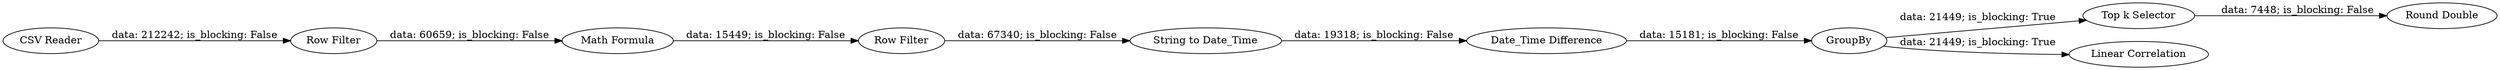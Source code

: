 digraph {
	"8361770682708971364_8" [label="Top k Selector"]
	"8361770682708971364_4" [label=GroupBy]
	"8361770682708971364_11" [label="Row Filter"]
	"8361770682708971364_6" [label="Row Filter"]
	"8361770682708971364_3" [label="Date_Time Difference"]
	"8361770682708971364_5" [label="Math Formula"]
	"8361770682708971364_12" [label="Round Double"]
	"8361770682708971364_2" [label="String to Date_Time"]
	"8361770682708971364_1" [label="CSV Reader"]
	"8361770682708971364_10" [label="Linear Correlation"]
	"8361770682708971364_8" -> "8361770682708971364_12" [label="data: 7448; is_blocking: False"]
	"8361770682708971364_4" -> "8361770682708971364_10" [label="data: 21449; is_blocking: True"]
	"8361770682708971364_3" -> "8361770682708971364_4" [label="data: 15181; is_blocking: False"]
	"8361770682708971364_1" -> "8361770682708971364_6" [label="data: 212242; is_blocking: False"]
	"8361770682708971364_2" -> "8361770682708971364_3" [label="data: 19318; is_blocking: False"]
	"8361770682708971364_11" -> "8361770682708971364_2" [label="data: 67340; is_blocking: False"]
	"8361770682708971364_5" -> "8361770682708971364_11" [label="data: 15449; is_blocking: False"]
	"8361770682708971364_6" -> "8361770682708971364_5" [label="data: 60659; is_blocking: False"]
	"8361770682708971364_4" -> "8361770682708971364_8" [label="data: 21449; is_blocking: True"]
	rankdir=LR
}
